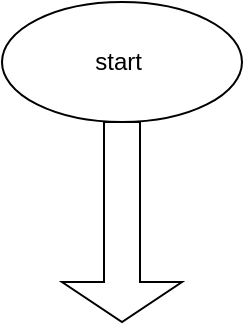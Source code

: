 <mxfile version="16.5.3" type="github"><diagram id="N0f41Dl7Kf6Exso2gyED" name="Page-1"><mxGraphModel dx="946" dy="614" grid="1" gridSize="10" guides="1" tooltips="1" connect="1" arrows="1" fold="1" page="1" pageScale="1" pageWidth="850" pageHeight="1100" math="0" shadow="0"><root><mxCell id="0"/><mxCell id="1" parent="0"/><mxCell id="v_8fQh9SZJ1OtAp6zbS_-1" value="start&amp;nbsp;" style="ellipse;whiteSpace=wrap;html=1;" parent="1" vertex="1"><mxGeometry x="340" y="140" width="120" height="60" as="geometry"/></mxCell><mxCell id="v_8fQh9SZJ1OtAp6zbS_-2" value="" style="shape=singleArrow;direction=south;whiteSpace=wrap;html=1;" parent="1" vertex="1"><mxGeometry x="370" y="200" width="60" height="100" as="geometry"/></mxCell></root></mxGraphModel></diagram></mxfile>